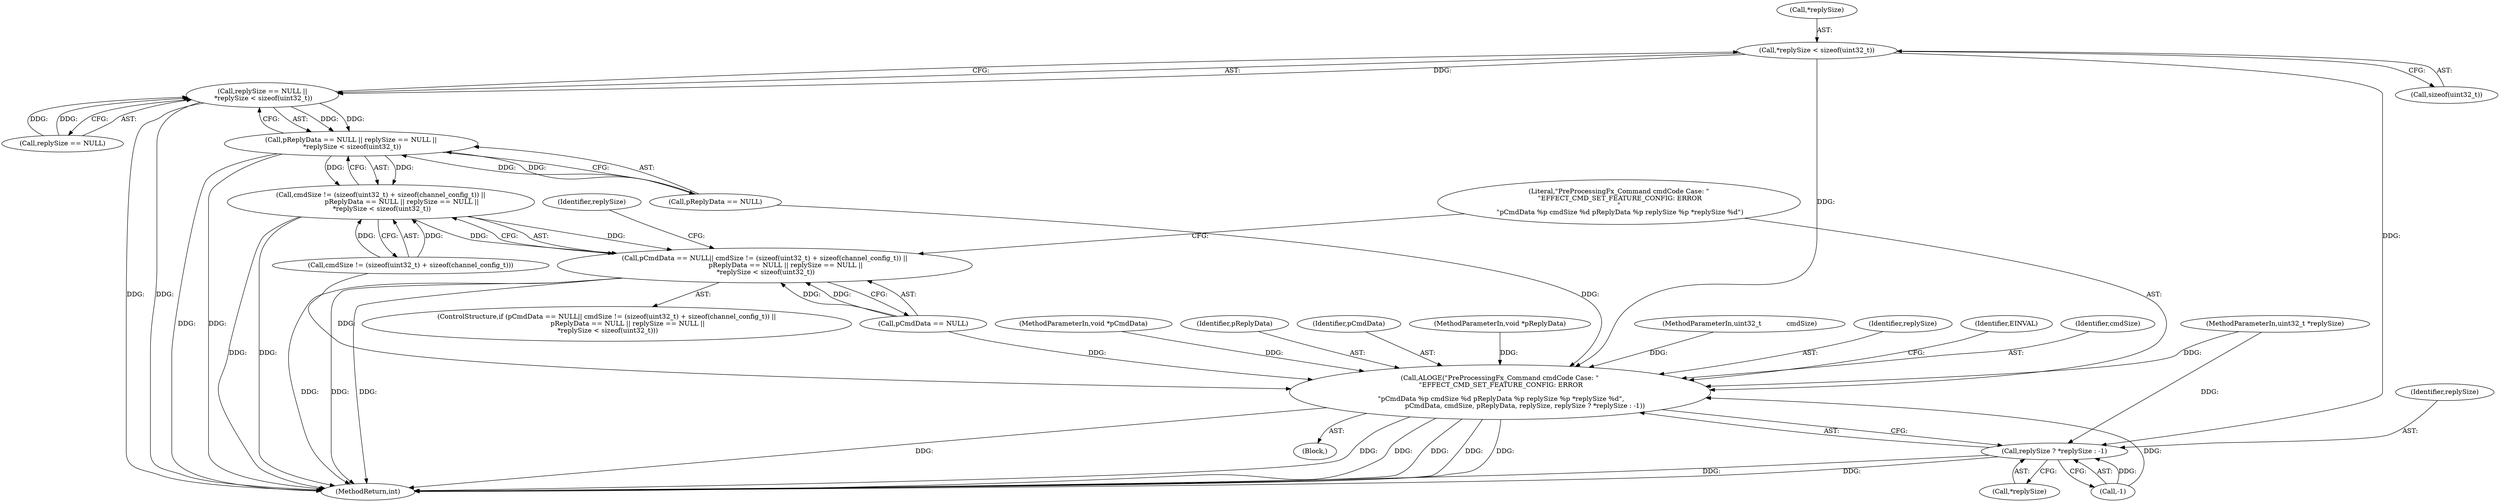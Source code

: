 digraph "0_Android_aeea52da00d210587fb3ed895de3d5f2e0264c88_9@API" {
"1001176" [label="(Call,*replySize < sizeof(uint32_t))"];
"1001172" [label="(Call,replySize == NULL ||\n *replySize < sizeof(uint32_t))"];
"1001168" [label="(Call,pReplyData == NULL || replySize == NULL ||\n *replySize < sizeof(uint32_t))"];
"1001160" [label="(Call,cmdSize != (sizeof(uint32_t) + sizeof(channel_config_t)) ||\n                    pReplyData == NULL || replySize == NULL ||\n *replySize < sizeof(uint32_t))"];
"1001156" [label="(Call,pCmdData == NULL|| cmdSize != (sizeof(uint32_t) + sizeof(channel_config_t)) ||\n                    pReplyData == NULL || replySize == NULL ||\n *replySize < sizeof(uint32_t))"];
"1001182" [label="(Call,ALOGE(\"PreProcessingFx_Command cmdCode Case: \"\n \"EFFECT_CMD_SET_FEATURE_CONFIG: ERROR\n\"\n \"pCmdData %p cmdSize %d pReplyData %p replySize %p *replySize %d\",\n                        pCmdData, cmdSize, pReplyData, replySize, replySize ? *replySize : -1))"];
"1001188" [label="(Call,replySize ? *replySize : -1)"];
"1001173" [label="(Call,replySize == NULL)"];
"1001189" [label="(Identifier,replySize)"];
"1001190" [label="(Call,*replySize)"];
"1000104" [label="(MethodParameterIn,void *pCmdData)"];
"1001155" [label="(ControlStructure,if (pCmdData == NULL|| cmdSize != (sizeof(uint32_t) + sizeof(channel_config_t)) ||\n                    pReplyData == NULL || replySize == NULL ||\n *replySize < sizeof(uint32_t)))"];
"1001160" [label="(Call,cmdSize != (sizeof(uint32_t) + sizeof(channel_config_t)) ||\n                    pReplyData == NULL || replySize == NULL ||\n *replySize < sizeof(uint32_t))"];
"1001156" [label="(Call,pCmdData == NULL|| cmdSize != (sizeof(uint32_t) + sizeof(channel_config_t)) ||\n                    pReplyData == NULL || replySize == NULL ||\n *replySize < sizeof(uint32_t))"];
"1001157" [label="(Call,pCmdData == NULL)"];
"1001186" [label="(Identifier,pReplyData)"];
"1001161" [label="(Call,cmdSize != (sizeof(uint32_t) + sizeof(channel_config_t)))"];
"1001184" [label="(Identifier,pCmdData)"];
"1001183" [label="(Literal,\"PreProcessingFx_Command cmdCode Case: \"\n \"EFFECT_CMD_SET_FEATURE_CONFIG: ERROR\n\"\n \"pCmdData %p cmdSize %d pReplyData %p replySize %p *replySize %d\")"];
"1001168" [label="(Call,pReplyData == NULL || replySize == NULL ||\n *replySize < sizeof(uint32_t))"];
"1000106" [label="(MethodParameterIn,void *pReplyData)"];
"1001318" [label="(MethodReturn,int)"];
"1001179" [label="(Call,sizeof(uint32_t))"];
"1001182" [label="(Call,ALOGE(\"PreProcessingFx_Command cmdCode Case: \"\n \"EFFECT_CMD_SET_FEATURE_CONFIG: ERROR\n\"\n \"pCmdData %p cmdSize %d pReplyData %p replySize %p *replySize %d\",\n                        pCmdData, cmdSize, pReplyData, replySize, replySize ? *replySize : -1))"];
"1001176" [label="(Call,*replySize < sizeof(uint32_t))"];
"1000103" [label="(MethodParameterIn,uint32_t            cmdSize)"];
"1001177" [label="(Call,*replySize)"];
"1001181" [label="(Block,)"];
"1001188" [label="(Call,replySize ? *replySize : -1)"];
"1001169" [label="(Call,pReplyData == NULL)"];
"1001172" [label="(Call,replySize == NULL ||\n *replySize < sizeof(uint32_t))"];
"1001199" [label="(Identifier,replySize)"];
"1001192" [label="(Call,-1)"];
"1001187" [label="(Identifier,replySize)"];
"1001196" [label="(Identifier,EINVAL)"];
"1000105" [label="(MethodParameterIn,uint32_t *replySize)"];
"1001185" [label="(Identifier,cmdSize)"];
"1001176" -> "1001172"  [label="AST: "];
"1001176" -> "1001179"  [label="CFG: "];
"1001177" -> "1001176"  [label="AST: "];
"1001179" -> "1001176"  [label="AST: "];
"1001172" -> "1001176"  [label="CFG: "];
"1001176" -> "1001172"  [label="DDG: "];
"1001176" -> "1001182"  [label="DDG: "];
"1001176" -> "1001188"  [label="DDG: "];
"1001172" -> "1001168"  [label="AST: "];
"1001172" -> "1001173"  [label="CFG: "];
"1001173" -> "1001172"  [label="AST: "];
"1001168" -> "1001172"  [label="CFG: "];
"1001172" -> "1001318"  [label="DDG: "];
"1001172" -> "1001318"  [label="DDG: "];
"1001172" -> "1001168"  [label="DDG: "];
"1001172" -> "1001168"  [label="DDG: "];
"1001173" -> "1001172"  [label="DDG: "];
"1001173" -> "1001172"  [label="DDG: "];
"1001168" -> "1001160"  [label="AST: "];
"1001168" -> "1001169"  [label="CFG: "];
"1001169" -> "1001168"  [label="AST: "];
"1001160" -> "1001168"  [label="CFG: "];
"1001168" -> "1001318"  [label="DDG: "];
"1001168" -> "1001318"  [label="DDG: "];
"1001168" -> "1001160"  [label="DDG: "];
"1001168" -> "1001160"  [label="DDG: "];
"1001169" -> "1001168"  [label="DDG: "];
"1001169" -> "1001168"  [label="DDG: "];
"1001160" -> "1001156"  [label="AST: "];
"1001160" -> "1001161"  [label="CFG: "];
"1001161" -> "1001160"  [label="AST: "];
"1001156" -> "1001160"  [label="CFG: "];
"1001160" -> "1001318"  [label="DDG: "];
"1001160" -> "1001318"  [label="DDG: "];
"1001160" -> "1001156"  [label="DDG: "];
"1001160" -> "1001156"  [label="DDG: "];
"1001161" -> "1001160"  [label="DDG: "];
"1001161" -> "1001160"  [label="DDG: "];
"1001156" -> "1001155"  [label="AST: "];
"1001156" -> "1001157"  [label="CFG: "];
"1001157" -> "1001156"  [label="AST: "];
"1001183" -> "1001156"  [label="CFG: "];
"1001199" -> "1001156"  [label="CFG: "];
"1001156" -> "1001318"  [label="DDG: "];
"1001156" -> "1001318"  [label="DDG: "];
"1001156" -> "1001318"  [label="DDG: "];
"1001157" -> "1001156"  [label="DDG: "];
"1001157" -> "1001156"  [label="DDG: "];
"1001182" -> "1001181"  [label="AST: "];
"1001182" -> "1001188"  [label="CFG: "];
"1001183" -> "1001182"  [label="AST: "];
"1001184" -> "1001182"  [label="AST: "];
"1001185" -> "1001182"  [label="AST: "];
"1001186" -> "1001182"  [label="AST: "];
"1001187" -> "1001182"  [label="AST: "];
"1001188" -> "1001182"  [label="AST: "];
"1001196" -> "1001182"  [label="CFG: "];
"1001182" -> "1001318"  [label="DDG: "];
"1001182" -> "1001318"  [label="DDG: "];
"1001182" -> "1001318"  [label="DDG: "];
"1001182" -> "1001318"  [label="DDG: "];
"1001182" -> "1001318"  [label="DDG: "];
"1001182" -> "1001318"  [label="DDG: "];
"1001157" -> "1001182"  [label="DDG: "];
"1000104" -> "1001182"  [label="DDG: "];
"1001161" -> "1001182"  [label="DDG: "];
"1000103" -> "1001182"  [label="DDG: "];
"1001169" -> "1001182"  [label="DDG: "];
"1000106" -> "1001182"  [label="DDG: "];
"1000105" -> "1001182"  [label="DDG: "];
"1001192" -> "1001182"  [label="DDG: "];
"1001188" -> "1001190"  [label="CFG: "];
"1001188" -> "1001192"  [label="CFG: "];
"1001189" -> "1001188"  [label="AST: "];
"1001190" -> "1001188"  [label="AST: "];
"1001192" -> "1001188"  [label="AST: "];
"1001188" -> "1001318"  [label="DDG: "];
"1001188" -> "1001318"  [label="DDG: "];
"1000105" -> "1001188"  [label="DDG: "];
"1001192" -> "1001188"  [label="DDG: "];
}

